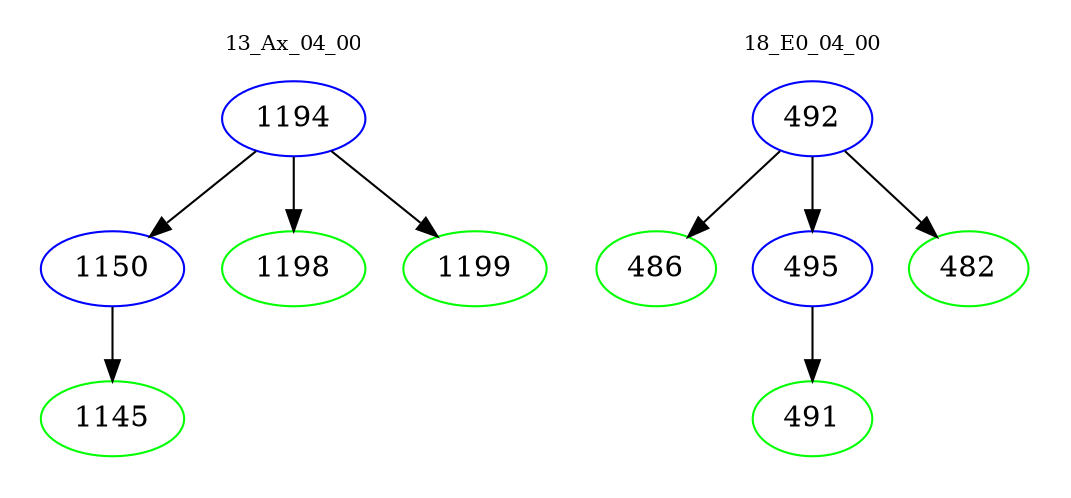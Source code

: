 digraph{
subgraph cluster_0 {
color = white
label = "13_Ax_04_00";
fontsize=10;
T0_1194 [label="1194", color="blue"]
T0_1194 -> T0_1150 [color="black"]
T0_1150 [label="1150", color="blue"]
T0_1150 -> T0_1145 [color="black"]
T0_1145 [label="1145", color="green"]
T0_1194 -> T0_1198 [color="black"]
T0_1198 [label="1198", color="green"]
T0_1194 -> T0_1199 [color="black"]
T0_1199 [label="1199", color="green"]
}
subgraph cluster_1 {
color = white
label = "18_E0_04_00";
fontsize=10;
T1_492 [label="492", color="blue"]
T1_492 -> T1_486 [color="black"]
T1_486 [label="486", color="green"]
T1_492 -> T1_495 [color="black"]
T1_495 [label="495", color="blue"]
T1_495 -> T1_491 [color="black"]
T1_491 [label="491", color="green"]
T1_492 -> T1_482 [color="black"]
T1_482 [label="482", color="green"]
}
}
